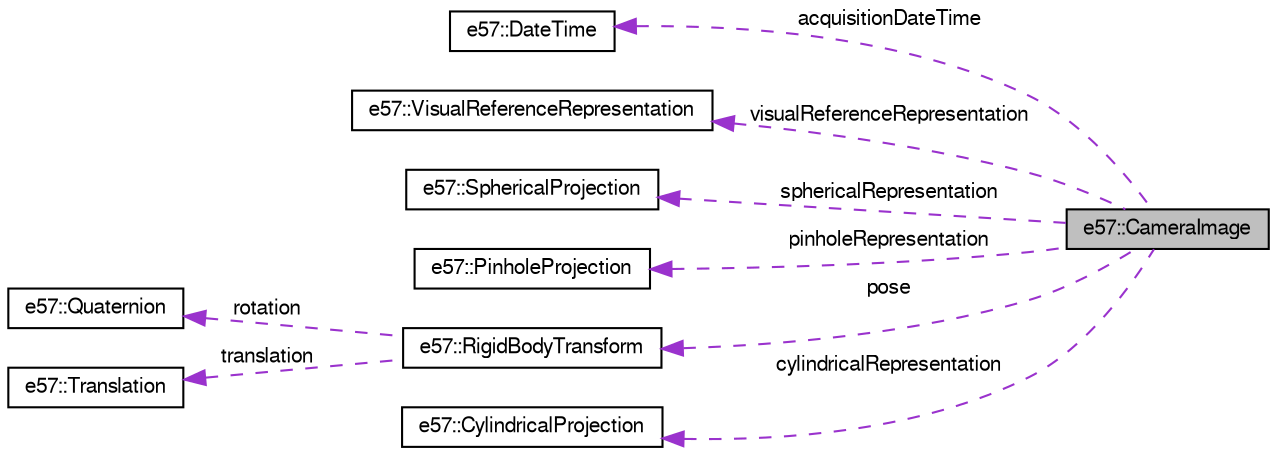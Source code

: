 digraph G
{
  bgcolor="transparent";
  edge [fontname="FreeSans",fontsize=10,labelfontname="FreeSans",labelfontsize=10];
  node [fontname="FreeSans",fontsize=10,shape=record];
  rankdir=LR;
  Node1 [label="e57::CameraImage",height=0.2,width=0.4,color="black", fillcolor="grey75", style="filled" fontcolor="black"];
  Node2 -> Node1 [dir=back,color="darkorchid3",fontsize=10,style="dashed",label="acquisitionDateTime",fontname="FreeSans"];
  Node2 [label="e57::DateTime",height=0.2,width=0.4,color="black",URL="$classe57_1_1_date_time.html",tooltip="e57::DateTime is a structure for encoding date and time."];
  Node3 -> Node1 [dir=back,color="darkorchid3",fontsize=10,style="dashed",label="visualReferenceRepresentation",fontname="FreeSans"];
  Node3 [label="e57::VisualReferenceRepresentation",height=0.2,width=0.4,color="black",URL="$classe57_1_1_visual_reference_representation.html",tooltip="The e57::VisualReferenceRepresentation is a structure that stores an image that is..."];
  Node4 -> Node1 [dir=back,color="darkorchid3",fontsize=10,style="dashed",label="sphericalRepresentation",fontname="FreeSans"];
  Node4 [label="e57::SphericalProjection",height=0.2,width=0.4,color="black",URL="$classe57_1_1_spherical_projection.html",tooltip="The e57::SphericalProjection is a structure that stores an image that is mapped from..."];
  Node5 -> Node1 [dir=back,color="darkorchid3",fontsize=10,style="dashed",label="pinholeRepresentation",fontname="FreeSans"];
  Node5 [label="e57::PinholeProjection",height=0.2,width=0.4,color="black",URL="$classe57_1_1_pinhole_projection.html",tooltip="The e57::PinholeProjection is a structure that stores an image that is mapped from..."];
  Node6 -> Node1 [dir=back,color="darkorchid3",fontsize=10,style="dashed",label="pose",fontname="FreeSans"];
  Node6 [label="e57::RigidBodyTransform",height=0.2,width=0.4,color="black",URL="$classe57_1_1_rigid_body_transform.html",tooltip="e57::RigidBodyTransform is a structure that defines a rigid body transform in cartesian..."];
  Node7 -> Node6 [dir=back,color="darkorchid3",fontsize=10,style="dashed",label="rotation",fontname="FreeSans"];
  Node7 [label="e57::Quaternion",height=0.2,width=0.4,color="black",URL="$classe57_1_1_quaternion.html",tooltip="e57::Quaternion is a quaternion which represents a rigid body rotation."];
  Node8 -> Node6 [dir=back,color="darkorchid3",fontsize=10,style="dashed",label="translation",fontname="FreeSans"];
  Node8 [label="e57::Translation",height=0.2,width=0.4,color="black",URL="$classe57_1_1_translation.html",tooltip="e57::Translation is a direction vector from the origin to a point."];
  Node9 -> Node1 [dir=back,color="darkorchid3",fontsize=10,style="dashed",label="cylindricalRepresentation",fontname="FreeSans"];
  Node9 [label="e57::CylindricalProjection",height=0.2,width=0.4,color="black",URL="$classe57_1_1_cylindrical_projection.html",tooltip="The e57::CylindricalProjection is a structure that stores an image that is mapped..."];
}
